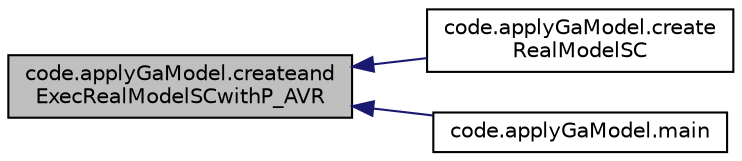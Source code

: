 digraph "code.applyGaModel.createandExecRealModelSCwithP_AVR"
{
  edge [fontname="Helvetica",fontsize="10",labelfontname="Helvetica",labelfontsize="10"];
  node [fontname="Helvetica",fontsize="10",shape=record];
  rankdir="LR";
  Node1 [label="code.applyGaModel.createand\lExecRealModelSCwithP_AVR",height=0.2,width=0.4,color="black", fillcolor="grey75", style="filled", fontcolor="black"];
  Node1 -> Node2 [dir="back",color="midnightblue",fontsize="10",style="solid",fontname="Helvetica"];
  Node2 [label="code.applyGaModel.create\lRealModelSC",height=0.2,width=0.4,color="black", fillcolor="white", style="filled",URL="$namespacecode_1_1apply_ga_model.html#a01ab17f5193cbafa683032106b0f32d7"];
  Node1 -> Node3 [dir="back",color="midnightblue",fontsize="10",style="solid",fontname="Helvetica"];
  Node3 [label="code.applyGaModel.main",height=0.2,width=0.4,color="black", fillcolor="white", style="filled",URL="$namespacecode_1_1apply_ga_model.html#a245f2986f00dbb050a839ed2947a5780"];
}
